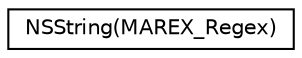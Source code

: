 digraph "类继承关系图"
{
  edge [fontname="Helvetica",fontsize="10",labelfontname="Helvetica",labelfontsize="10"];
  node [fontname="Helvetica",fontsize="10",shape=record];
  rankdir="LR";
  Node0 [label="NSString(MAREX_Regex)",height=0.2,width=0.4,color="black", fillcolor="white", style="filled",URL="$category_n_s_string_07_m_a_r_e_x___regex_08.html"];
}
